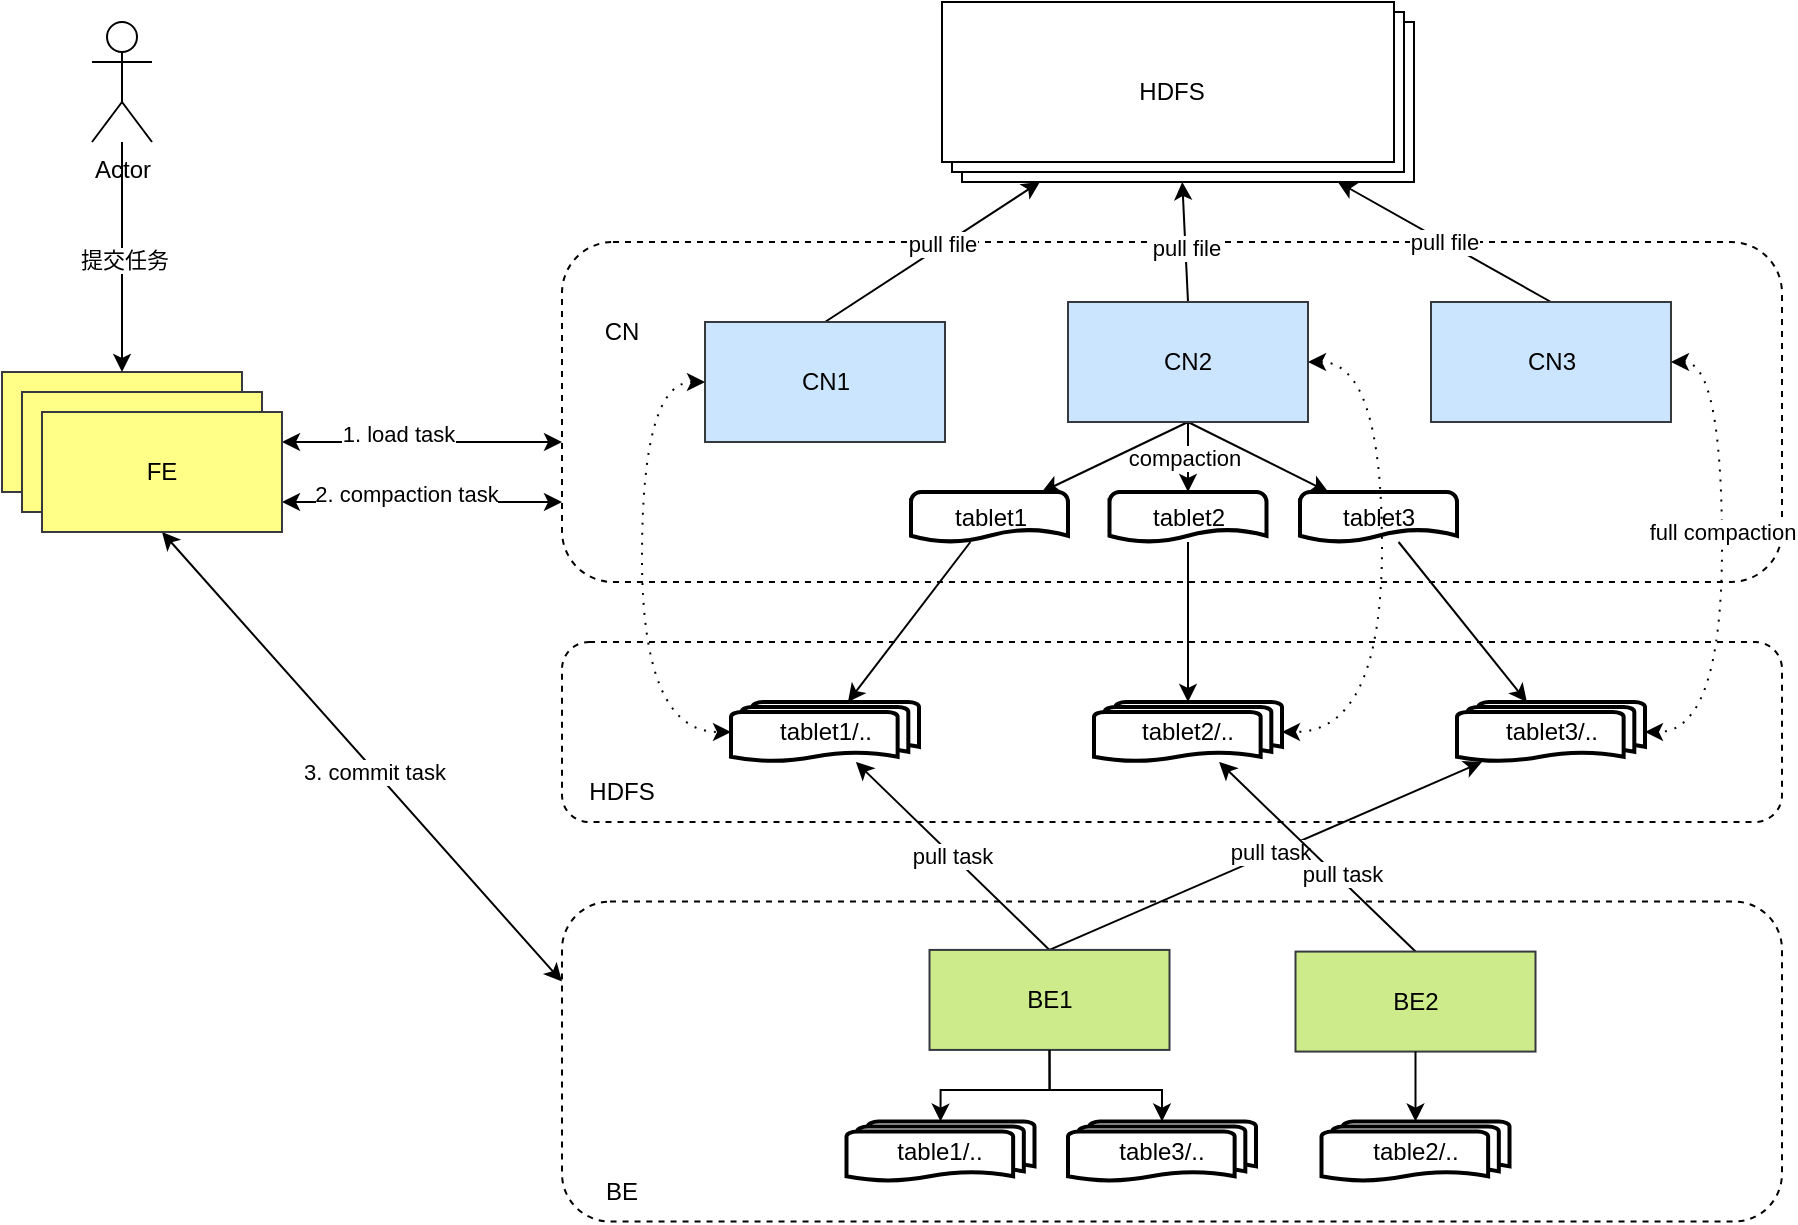 <mxfile version="24.4.8" type="github">
  <diagram name="第 1 页" id="TWkybqMjBzbYzwkUaGh_">
    <mxGraphModel dx="2074" dy="1121" grid="1" gridSize="10" guides="1" tooltips="1" connect="1" arrows="1" fold="1" page="1" pageScale="1" pageWidth="3300" pageHeight="4681" math="0" shadow="0">
      <root>
        <mxCell id="0" />
        <mxCell id="1" parent="0" />
        <mxCell id="N8BHTTCopQjX3QlfMauT-35" value="" style="rounded=1;whiteSpace=wrap;html=1;dashed=1;" parent="1" vertex="1">
          <mxGeometry x="1800" y="450" width="610" height="90" as="geometry" />
        </mxCell>
        <mxCell id="N8BHTTCopQjX3QlfMauT-33" value="" style="rounded=1;whiteSpace=wrap;html=1;dashed=1;" parent="1" vertex="1">
          <mxGeometry x="1800" y="250" width="610" height="170" as="geometry" />
        </mxCell>
        <mxCell id="N8BHTTCopQjX3QlfMauT-73" style="rounded=0;orthogonalLoop=1;jettySize=auto;html=1;exitX=0.5;exitY=0;exitDx=0;exitDy=0;" parent="1" source="N8BHTTCopQjX3QlfMauT-1" target="N8BHTTCopQjX3QlfMauT-71" edge="1">
          <mxGeometry relative="1" as="geometry" />
        </mxCell>
        <mxCell id="N8BHTTCopQjX3QlfMauT-76" value="pull file" style="edgeLabel;html=1;align=center;verticalAlign=middle;resizable=0;points=[];" parent="N8BHTTCopQjX3QlfMauT-73" vertex="1" connectable="0">
          <mxGeometry x="0.103" y="1" relative="1" as="geometry">
            <mxPoint as="offset" />
          </mxGeometry>
        </mxCell>
        <mxCell id="N8BHTTCopQjX3QlfMauT-1" value="CN1" style="rounded=0;whiteSpace=wrap;html=1;fillColor=#cce5ff;strokeColor=#36393d;" parent="1" vertex="1">
          <mxGeometry x="1871.5" y="290" width="120" height="60" as="geometry" />
        </mxCell>
        <mxCell id="N8BHTTCopQjX3QlfMauT-74" style="rounded=0;orthogonalLoop=1;jettySize=auto;html=1;exitX=0.5;exitY=0;exitDx=0;exitDy=0;" parent="1" source="N8BHTTCopQjX3QlfMauT-2" target="N8BHTTCopQjX3QlfMauT-71" edge="1">
          <mxGeometry relative="1" as="geometry" />
        </mxCell>
        <mxCell id="N8BHTTCopQjX3QlfMauT-79" value="pull file" style="edgeLabel;html=1;align=center;verticalAlign=middle;resizable=0;points=[];" parent="N8BHTTCopQjX3QlfMauT-74" vertex="1" connectable="0">
          <mxGeometry x="-0.08" relative="1" as="geometry">
            <mxPoint as="offset" />
          </mxGeometry>
        </mxCell>
        <mxCell id="duiHBy-L5auw9gBGV0wk-16" style="rounded=0;orthogonalLoop=1;jettySize=auto;html=1;exitX=0.5;exitY=1;exitDx=0;exitDy=0;" edge="1" parent="1" source="N8BHTTCopQjX3QlfMauT-2" target="duiHBy-L5auw9gBGV0wk-14">
          <mxGeometry relative="1" as="geometry" />
        </mxCell>
        <mxCell id="duiHBy-L5auw9gBGV0wk-24" value="compaction" style="edgeLabel;html=1;align=center;verticalAlign=middle;resizable=0;points=[];" vertex="1" connectable="0" parent="duiHBy-L5auw9gBGV0wk-16">
          <mxGeometry y="-2" relative="1" as="geometry">
            <mxPoint as="offset" />
          </mxGeometry>
        </mxCell>
        <mxCell id="duiHBy-L5auw9gBGV0wk-17" value="" style="rounded=0;orthogonalLoop=1;jettySize=auto;html=1;exitX=0.5;exitY=1;exitDx=0;exitDy=0;" edge="1" parent="1" source="N8BHTTCopQjX3QlfMauT-2" target="duiHBy-L5auw9gBGV0wk-13">
          <mxGeometry relative="1" as="geometry" />
        </mxCell>
        <mxCell id="duiHBy-L5auw9gBGV0wk-18" style="rounded=0;orthogonalLoop=1;jettySize=auto;html=1;exitX=0.5;exitY=1;exitDx=0;exitDy=0;" edge="1" parent="1" source="N8BHTTCopQjX3QlfMauT-2" target="duiHBy-L5auw9gBGV0wk-15">
          <mxGeometry relative="1" as="geometry" />
        </mxCell>
        <mxCell id="N8BHTTCopQjX3QlfMauT-2" value="CN2" style="rounded=0;whiteSpace=wrap;html=1;fillColor=#cce5ff;strokeColor=#36393d;" parent="1" vertex="1">
          <mxGeometry x="2053" y="280" width="120" height="60" as="geometry" />
        </mxCell>
        <mxCell id="N8BHTTCopQjX3QlfMauT-75" value="pull file" style="rounded=0;orthogonalLoop=1;jettySize=auto;html=1;exitX=0.5;exitY=0;exitDx=0;exitDy=0;" parent="1" source="N8BHTTCopQjX3QlfMauT-3" target="N8BHTTCopQjX3QlfMauT-71" edge="1">
          <mxGeometry relative="1" as="geometry" />
        </mxCell>
        <mxCell id="N8BHTTCopQjX3QlfMauT-3" value="CN3" style="rounded=0;whiteSpace=wrap;html=1;fillColor=#cce5ff;strokeColor=#36393d;" parent="1" vertex="1">
          <mxGeometry x="2234.5" y="280" width="120" height="60" as="geometry" />
        </mxCell>
        <mxCell id="N8BHTTCopQjX3QlfMauT-7" value="tablet1/.." style="strokeWidth=2;html=1;shape=mxgraph.flowchart.multi-document;whiteSpace=wrap;" parent="1" vertex="1">
          <mxGeometry x="1884.5" y="480" width="94" height="30" as="geometry" />
        </mxCell>
        <mxCell id="N8BHTTCopQjX3QlfMauT-9" value="tablet2/.." style="strokeWidth=2;html=1;shape=mxgraph.flowchart.multi-document;whiteSpace=wrap;" parent="1" vertex="1">
          <mxGeometry x="2066" y="480" width="94" height="30" as="geometry" />
        </mxCell>
        <mxCell id="N8BHTTCopQjX3QlfMauT-10" value="tablet3/.." style="strokeWidth=2;html=1;shape=mxgraph.flowchart.multi-document;whiteSpace=wrap;" parent="1" vertex="1">
          <mxGeometry x="2247.5" y="480" width="94" height="30" as="geometry" />
        </mxCell>
        <mxCell id="N8BHTTCopQjX3QlfMauT-45" value="" style="rounded=1;whiteSpace=wrap;html=1;dashed=1;" parent="1" vertex="1">
          <mxGeometry x="1800" y="579.79" width="610" height="160" as="geometry" />
        </mxCell>
        <mxCell id="N8BHTTCopQjX3QlfMauT-61" value="pull task" style="rounded=0;orthogonalLoop=1;jettySize=auto;html=1;exitX=0.5;exitY=0;exitDx=0;exitDy=0;" parent="1" source="N8BHTTCopQjX3QlfMauT-46" target="N8BHTTCopQjX3QlfMauT-7" edge="1">
          <mxGeometry relative="1" as="geometry" />
        </mxCell>
        <mxCell id="N8BHTTCopQjX3QlfMauT-63" style="rounded=0;orthogonalLoop=1;jettySize=auto;html=1;exitX=0.5;exitY=0;exitDx=0;exitDy=0;" parent="1" source="N8BHTTCopQjX3QlfMauT-46" target="N8BHTTCopQjX3QlfMauT-10" edge="1">
          <mxGeometry relative="1" as="geometry" />
        </mxCell>
        <mxCell id="N8BHTTCopQjX3QlfMauT-67" value="pull task" style="edgeLabel;html=1;align=center;verticalAlign=middle;resizable=0;points=[];" parent="N8BHTTCopQjX3QlfMauT-63" vertex="1" connectable="0">
          <mxGeometry x="0.019" y="1" relative="1" as="geometry">
            <mxPoint as="offset" />
          </mxGeometry>
        </mxCell>
        <mxCell id="N8BHTTCopQjX3QlfMauT-70" style="edgeStyle=orthogonalEdgeStyle;rounded=0;orthogonalLoop=1;jettySize=auto;html=1;exitX=0.5;exitY=1;exitDx=0;exitDy=0;" parent="1" source="N8BHTTCopQjX3QlfMauT-46" target="N8BHTTCopQjX3QlfMauT-69" edge="1">
          <mxGeometry relative="1" as="geometry" />
        </mxCell>
        <mxCell id="N8BHTTCopQjX3QlfMauT-46" value="BE1" style="rounded=0;whiteSpace=wrap;html=1;fillColor=#cdeb8b;strokeColor=#36393d;" parent="1" vertex="1">
          <mxGeometry x="1983.75" y="603.96" width="120" height="50" as="geometry" />
        </mxCell>
        <mxCell id="N8BHTTCopQjX3QlfMauT-65" style="rounded=0;orthogonalLoop=1;jettySize=auto;html=1;exitX=0.5;exitY=0;exitDx=0;exitDy=0;" parent="1" source="N8BHTTCopQjX3QlfMauT-47" target="N8BHTTCopQjX3QlfMauT-9" edge="1">
          <mxGeometry relative="1" as="geometry" />
        </mxCell>
        <mxCell id="N8BHTTCopQjX3QlfMauT-68" value="pull task" style="edgeLabel;html=1;align=center;verticalAlign=middle;resizable=0;points=[];" parent="N8BHTTCopQjX3QlfMauT-65" vertex="1" connectable="0">
          <mxGeometry x="-0.212" y="-2" relative="1" as="geometry">
            <mxPoint as="offset" />
          </mxGeometry>
        </mxCell>
        <mxCell id="N8BHTTCopQjX3QlfMauT-47" value="BE2" style="rounded=0;whiteSpace=wrap;html=1;fillColor=#cdeb8b;strokeColor=#36393d;" parent="1" vertex="1">
          <mxGeometry x="2166.75" y="604.79" width="120" height="50" as="geometry" />
        </mxCell>
        <mxCell id="N8BHTTCopQjX3QlfMauT-48" value="table1/.." style="strokeWidth=2;html=1;shape=mxgraph.flowchart.multi-document;whiteSpace=wrap;" parent="1" vertex="1">
          <mxGeometry x="1942.25" y="689.79" width="94" height="30" as="geometry" />
        </mxCell>
        <mxCell id="N8BHTTCopQjX3QlfMauT-49" value="table2/.." style="strokeWidth=2;html=1;shape=mxgraph.flowchart.multi-document;whiteSpace=wrap;" parent="1" vertex="1">
          <mxGeometry x="2179.75" y="689.79" width="94" height="30" as="geometry" />
        </mxCell>
        <mxCell id="N8BHTTCopQjX3QlfMauT-50" style="edgeStyle=orthogonalEdgeStyle;rounded=0;orthogonalLoop=1;jettySize=auto;html=1;exitX=0.5;exitY=1;exitDx=0;exitDy=0;entryX=0.5;entryY=0;entryDx=0;entryDy=0;entryPerimeter=0;" parent="1" source="N8BHTTCopQjX3QlfMauT-46" target="N8BHTTCopQjX3QlfMauT-48" edge="1">
          <mxGeometry relative="1" as="geometry" />
        </mxCell>
        <mxCell id="N8BHTTCopQjX3QlfMauT-51" style="edgeStyle=orthogonalEdgeStyle;rounded=0;orthogonalLoop=1;jettySize=auto;html=1;exitX=0.5;exitY=1;exitDx=0;exitDy=0;entryX=0.5;entryY=0;entryDx=0;entryDy=0;entryPerimeter=0;" parent="1" source="N8BHTTCopQjX3QlfMauT-47" target="N8BHTTCopQjX3QlfMauT-49" edge="1">
          <mxGeometry relative="1" as="geometry" />
        </mxCell>
        <mxCell id="N8BHTTCopQjX3QlfMauT-56" value="CN" style="text;html=1;align=center;verticalAlign=middle;whiteSpace=wrap;rounded=0;" parent="1" vertex="1">
          <mxGeometry x="1800" y="280" width="60" height="30" as="geometry" />
        </mxCell>
        <mxCell id="N8BHTTCopQjX3QlfMauT-57" value="HDFS" style="text;html=1;align=center;verticalAlign=middle;whiteSpace=wrap;rounded=0;" parent="1" vertex="1">
          <mxGeometry x="1800" y="510" width="60" height="30" as="geometry" />
        </mxCell>
        <mxCell id="N8BHTTCopQjX3QlfMauT-60" value="BE" style="text;html=1;align=center;verticalAlign=middle;whiteSpace=wrap;rounded=0;" parent="1" vertex="1">
          <mxGeometry x="1800" y="709.79" width="60" height="30" as="geometry" />
        </mxCell>
        <mxCell id="N8BHTTCopQjX3QlfMauT-69" value="table3/.." style="strokeWidth=2;html=1;shape=mxgraph.flowchart.multi-document;whiteSpace=wrap;" parent="1" vertex="1">
          <mxGeometry x="2053" y="689.79" width="94" height="30" as="geometry" />
        </mxCell>
        <mxCell id="N8BHTTCopQjX3QlfMauT-71" value="" style="shape=mxgraph.basic.layered_rect;whiteSpace=wrap;html=1;verticalLabelPosition=bottom;verticalAlign=top;dx=10;outlineConnect=0;" parent="1" vertex="1">
          <mxGeometry x="1990" y="130" width="236" height="90" as="geometry" />
        </mxCell>
        <mxCell id="N8BHTTCopQjX3QlfMauT-72" value="HDFS" style="text;html=1;align=center;verticalAlign=middle;whiteSpace=wrap;rounded=0;" parent="1" vertex="1">
          <mxGeometry x="2075" y="160" width="60" height="30" as="geometry" />
        </mxCell>
        <mxCell id="N8BHTTCopQjX3QlfMauT-80" value="FE" style="rounded=0;whiteSpace=wrap;html=1;fillColor=#ffff88;strokeColor=#36393d;" parent="1" vertex="1">
          <mxGeometry x="1520" y="315" width="120" height="60" as="geometry" />
        </mxCell>
        <mxCell id="N8BHTTCopQjX3QlfMauT-81" style="edgeStyle=orthogonalEdgeStyle;rounded=0;orthogonalLoop=1;jettySize=auto;html=1;" parent="1" source="N8BHTTCopQjX3QlfMauT-83" target="N8BHTTCopQjX3QlfMauT-80" edge="1">
          <mxGeometry relative="1" as="geometry" />
        </mxCell>
        <mxCell id="N8BHTTCopQjX3QlfMauT-82" value="提交任务" style="edgeLabel;html=1;align=center;verticalAlign=middle;resizable=0;points=[];" parent="N8BHTTCopQjX3QlfMauT-81" vertex="1" connectable="0">
          <mxGeometry x="0.025" y="1" relative="1" as="geometry">
            <mxPoint as="offset" />
          </mxGeometry>
        </mxCell>
        <mxCell id="N8BHTTCopQjX3QlfMauT-83" value="Actor" style="shape=umlActor;verticalLabelPosition=bottom;verticalAlign=top;html=1;outlineConnect=0;" parent="1" vertex="1">
          <mxGeometry x="1565" y="140" width="30" height="60" as="geometry" />
        </mxCell>
        <mxCell id="N8BHTTCopQjX3QlfMauT-84" value="FE" style="rounded=0;whiteSpace=wrap;html=1;fillColor=#ffff88;strokeColor=#36393d;" parent="1" vertex="1">
          <mxGeometry x="1530" y="325" width="120" height="60" as="geometry" />
        </mxCell>
        <mxCell id="N8BHTTCopQjX3QlfMauT-87" style="rounded=0;orthogonalLoop=1;jettySize=auto;html=1;exitX=1;exitY=0.25;exitDx=0;exitDy=0;startArrow=classic;startFill=1;" parent="1" source="N8BHTTCopQjX3QlfMauT-85" edge="1">
          <mxGeometry relative="1" as="geometry">
            <mxPoint x="1800" y="350" as="targetPoint" />
          </mxGeometry>
        </mxCell>
        <mxCell id="N8BHTTCopQjX3QlfMauT-89" value="1. load task" style="edgeLabel;html=1;align=center;verticalAlign=middle;resizable=0;points=[];" parent="N8BHTTCopQjX3QlfMauT-87" vertex="1" connectable="0">
          <mxGeometry x="-0.18" y="4" relative="1" as="geometry">
            <mxPoint as="offset" />
          </mxGeometry>
        </mxCell>
        <mxCell id="N8BHTTCopQjX3QlfMauT-88" style="edgeStyle=orthogonalEdgeStyle;rounded=0;orthogonalLoop=1;jettySize=auto;html=1;exitX=1;exitY=0.75;exitDx=0;exitDy=0;startArrow=classic;startFill=1;" parent="1" source="N8BHTTCopQjX3QlfMauT-85" edge="1">
          <mxGeometry relative="1" as="geometry">
            <mxPoint x="1800" y="380" as="targetPoint" />
          </mxGeometry>
        </mxCell>
        <mxCell id="N8BHTTCopQjX3QlfMauT-90" value="2. compaction task" style="edgeLabel;html=1;align=center;verticalAlign=middle;resizable=0;points=[];" parent="N8BHTTCopQjX3QlfMauT-88" vertex="1" connectable="0">
          <mxGeometry x="-0.124" y="4" relative="1" as="geometry">
            <mxPoint as="offset" />
          </mxGeometry>
        </mxCell>
        <mxCell id="N8BHTTCopQjX3QlfMauT-91" style="rounded=0;orthogonalLoop=1;jettySize=auto;html=1;exitX=0.5;exitY=1;exitDx=0;exitDy=0;entryX=0;entryY=0.25;entryDx=0;entryDy=0;startArrow=classic;startFill=1;" parent="1" source="N8BHTTCopQjX3QlfMauT-85" target="N8BHTTCopQjX3QlfMauT-45" edge="1">
          <mxGeometry relative="1" as="geometry" />
        </mxCell>
        <mxCell id="N8BHTTCopQjX3QlfMauT-92" value="3. commit task" style="edgeLabel;html=1;align=center;verticalAlign=middle;resizable=0;points=[];" parent="N8BHTTCopQjX3QlfMauT-91" vertex="1" connectable="0">
          <mxGeometry x="0.06" y="-1" relative="1" as="geometry">
            <mxPoint as="offset" />
          </mxGeometry>
        </mxCell>
        <mxCell id="N8BHTTCopQjX3QlfMauT-85" value="FE" style="rounded=0;whiteSpace=wrap;html=1;fillColor=#ffff88;strokeColor=#36393d;" parent="1" vertex="1">
          <mxGeometry x="1540" y="335" width="120" height="60" as="geometry" />
        </mxCell>
        <mxCell id="duiHBy-L5auw9gBGV0wk-19" style="rounded=0;orthogonalLoop=1;jettySize=auto;html=1;" edge="1" parent="1" source="duiHBy-L5auw9gBGV0wk-13" target="N8BHTTCopQjX3QlfMauT-7">
          <mxGeometry relative="1" as="geometry" />
        </mxCell>
        <mxCell id="duiHBy-L5auw9gBGV0wk-13" value="tablet1" style="strokeWidth=2;html=1;shape=mxgraph.flowchart.document2;whiteSpace=wrap;size=0.25;" vertex="1" parent="1">
          <mxGeometry x="1974.5" y="375" width="78.5" height="25" as="geometry" />
        </mxCell>
        <mxCell id="duiHBy-L5auw9gBGV0wk-20" style="rounded=0;orthogonalLoop=1;jettySize=auto;html=1;" edge="1" parent="1" source="duiHBy-L5auw9gBGV0wk-14" target="N8BHTTCopQjX3QlfMauT-9">
          <mxGeometry relative="1" as="geometry" />
        </mxCell>
        <mxCell id="duiHBy-L5auw9gBGV0wk-14" value="tablet2" style="strokeWidth=2;html=1;shape=mxgraph.flowchart.document2;whiteSpace=wrap;size=0.25;" vertex="1" parent="1">
          <mxGeometry x="2073.75" y="375" width="78.5" height="25" as="geometry" />
        </mxCell>
        <mxCell id="duiHBy-L5auw9gBGV0wk-21" style="rounded=0;orthogonalLoop=1;jettySize=auto;html=1;" edge="1" parent="1" source="duiHBy-L5auw9gBGV0wk-15" target="N8BHTTCopQjX3QlfMauT-10">
          <mxGeometry relative="1" as="geometry" />
        </mxCell>
        <mxCell id="duiHBy-L5auw9gBGV0wk-15" value="tablet3" style="strokeWidth=2;html=1;shape=mxgraph.flowchart.document2;whiteSpace=wrap;size=0.25;" vertex="1" parent="1">
          <mxGeometry x="2169" y="375" width="78.5" height="25" as="geometry" />
        </mxCell>
        <mxCell id="duiHBy-L5auw9gBGV0wk-25" style="edgeStyle=orthogonalEdgeStyle;rounded=0;orthogonalLoop=1;jettySize=auto;html=1;exitX=1;exitY=0.5;exitDx=0;exitDy=0;entryX=1;entryY=0.5;entryDx=0;entryDy=0;entryPerimeter=0;curved=1;dashed=1;dashPattern=1 4;startArrow=classic;startFill=1;" edge="1" parent="1" source="N8BHTTCopQjX3QlfMauT-3" target="N8BHTTCopQjX3QlfMauT-10">
          <mxGeometry relative="1" as="geometry">
            <Array as="points">
              <mxPoint x="2380" y="310" />
              <mxPoint x="2380" y="495" />
            </Array>
          </mxGeometry>
        </mxCell>
        <mxCell id="duiHBy-L5auw9gBGV0wk-29" value="full compaction" style="edgeLabel;html=1;align=center;verticalAlign=middle;resizable=0;points=[];" vertex="1" connectable="0" parent="duiHBy-L5auw9gBGV0wk-25">
          <mxGeometry x="-0.112" relative="1" as="geometry">
            <mxPoint as="offset" />
          </mxGeometry>
        </mxCell>
        <mxCell id="duiHBy-L5auw9gBGV0wk-26" style="edgeStyle=orthogonalEdgeStyle;rounded=0;orthogonalLoop=1;jettySize=auto;html=1;exitX=1;exitY=0.5;exitDx=0;exitDy=0;entryX=1;entryY=0.5;entryDx=0;entryDy=0;entryPerimeter=0;dashed=1;dashPattern=1 4;curved=1;startArrow=classic;startFill=1;" edge="1" parent="1" source="N8BHTTCopQjX3QlfMauT-2" target="N8BHTTCopQjX3QlfMauT-9">
          <mxGeometry relative="1" as="geometry">
            <Array as="points">
              <mxPoint x="2210" y="310" />
              <mxPoint x="2210" y="495" />
            </Array>
          </mxGeometry>
        </mxCell>
        <mxCell id="duiHBy-L5auw9gBGV0wk-27" style="edgeStyle=orthogonalEdgeStyle;rounded=0;orthogonalLoop=1;jettySize=auto;html=1;exitX=0;exitY=0.5;exitDx=0;exitDy=0;entryX=0;entryY=0.5;entryDx=0;entryDy=0;entryPerimeter=0;curved=1;dashed=1;dashPattern=1 4;startArrow=classic;startFill=1;" edge="1" parent="1" source="N8BHTTCopQjX3QlfMauT-1" target="N8BHTTCopQjX3QlfMauT-7">
          <mxGeometry relative="1" as="geometry">
            <Array as="points">
              <mxPoint x="1840" y="320" />
              <mxPoint x="1840" y="495" />
            </Array>
          </mxGeometry>
        </mxCell>
      </root>
    </mxGraphModel>
  </diagram>
</mxfile>
